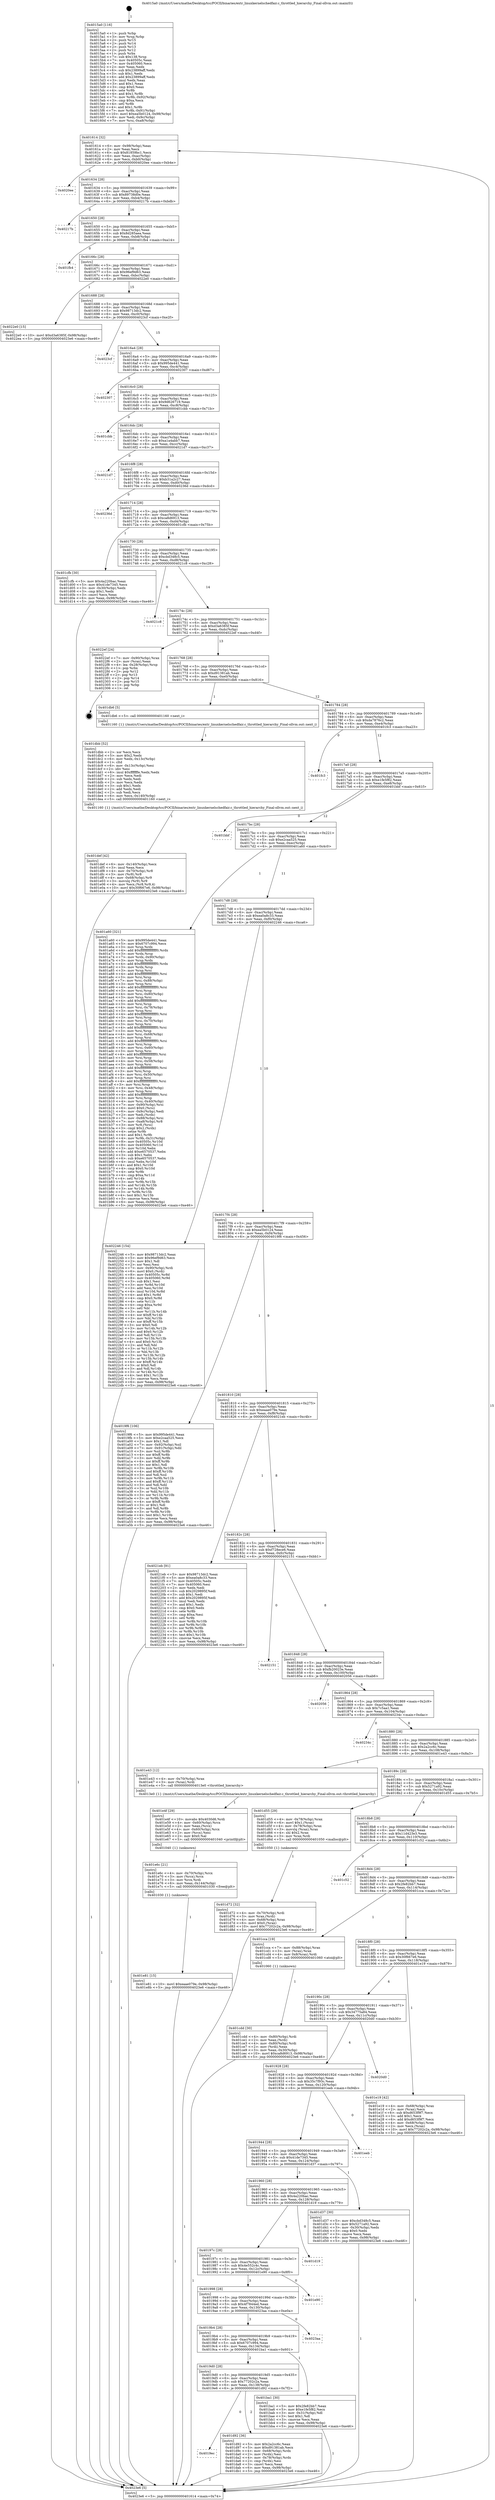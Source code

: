 digraph "0x4015a0" {
  label = "0x4015a0 (/mnt/c/Users/mathe/Desktop/tcc/POCII/binaries/extr_linuxkernelschedfair.c_throttled_hierarchy_Final-ollvm.out::main(0))"
  labelloc = "t"
  node[shape=record]

  Entry [label="",width=0.3,height=0.3,shape=circle,fillcolor=black,style=filled]
  "0x401614" [label="{
     0x401614 [32]\l
     | [instrs]\l
     &nbsp;&nbsp;0x401614 \<+6\>: mov -0x98(%rbp),%eax\l
     &nbsp;&nbsp;0x40161a \<+2\>: mov %eax,%ecx\l
     &nbsp;&nbsp;0x40161c \<+6\>: sub $0x81859bc1,%ecx\l
     &nbsp;&nbsp;0x401622 \<+6\>: mov %eax,-0xac(%rbp)\l
     &nbsp;&nbsp;0x401628 \<+6\>: mov %ecx,-0xb0(%rbp)\l
     &nbsp;&nbsp;0x40162e \<+6\>: je 00000000004020ee \<main+0xb4e\>\l
  }"]
  "0x4020ee" [label="{
     0x4020ee\l
  }", style=dashed]
  "0x401634" [label="{
     0x401634 [28]\l
     | [instrs]\l
     &nbsp;&nbsp;0x401634 \<+5\>: jmp 0000000000401639 \<main+0x99\>\l
     &nbsp;&nbsp;0x401639 \<+6\>: mov -0xac(%rbp),%eax\l
     &nbsp;&nbsp;0x40163f \<+5\>: sub $0x89738d0e,%eax\l
     &nbsp;&nbsp;0x401644 \<+6\>: mov %eax,-0xb4(%rbp)\l
     &nbsp;&nbsp;0x40164a \<+6\>: je 000000000040217b \<main+0xbdb\>\l
  }"]
  Exit [label="",width=0.3,height=0.3,shape=circle,fillcolor=black,style=filled,peripheries=2]
  "0x40217b" [label="{
     0x40217b\l
  }", style=dashed]
  "0x401650" [label="{
     0x401650 [28]\l
     | [instrs]\l
     &nbsp;&nbsp;0x401650 \<+5\>: jmp 0000000000401655 \<main+0xb5\>\l
     &nbsp;&nbsp;0x401655 \<+6\>: mov -0xac(%rbp),%eax\l
     &nbsp;&nbsp;0x40165b \<+5\>: sub $0x8d285aea,%eax\l
     &nbsp;&nbsp;0x401660 \<+6\>: mov %eax,-0xb8(%rbp)\l
     &nbsp;&nbsp;0x401666 \<+6\>: je 0000000000401fb4 \<main+0xa14\>\l
  }"]
  "0x401e81" [label="{
     0x401e81 [15]\l
     | [instrs]\l
     &nbsp;&nbsp;0x401e81 \<+10\>: movl $0xeaae079e,-0x98(%rbp)\l
     &nbsp;&nbsp;0x401e8b \<+5\>: jmp 00000000004023e6 \<main+0xe46\>\l
  }"]
  "0x401fb4" [label="{
     0x401fb4\l
  }", style=dashed]
  "0x40166c" [label="{
     0x40166c [28]\l
     | [instrs]\l
     &nbsp;&nbsp;0x40166c \<+5\>: jmp 0000000000401671 \<main+0xd1\>\l
     &nbsp;&nbsp;0x401671 \<+6\>: mov -0xac(%rbp),%eax\l
     &nbsp;&nbsp;0x401677 \<+5\>: sub $0x96ef9d63,%eax\l
     &nbsp;&nbsp;0x40167c \<+6\>: mov %eax,-0xbc(%rbp)\l
     &nbsp;&nbsp;0x401682 \<+6\>: je 00000000004022e0 \<main+0xd40\>\l
  }"]
  "0x401e6c" [label="{
     0x401e6c [21]\l
     | [instrs]\l
     &nbsp;&nbsp;0x401e6c \<+4\>: mov -0x70(%rbp),%rcx\l
     &nbsp;&nbsp;0x401e70 \<+3\>: mov (%rcx),%rcx\l
     &nbsp;&nbsp;0x401e73 \<+3\>: mov %rcx,%rdi\l
     &nbsp;&nbsp;0x401e76 \<+6\>: mov %eax,-0x144(%rbp)\l
     &nbsp;&nbsp;0x401e7c \<+5\>: call 0000000000401030 \<free@plt\>\l
     | [calls]\l
     &nbsp;&nbsp;0x401030 \{1\} (unknown)\l
  }"]
  "0x4022e0" [label="{
     0x4022e0 [15]\l
     | [instrs]\l
     &nbsp;&nbsp;0x4022e0 \<+10\>: movl $0xd3a6385f,-0x98(%rbp)\l
     &nbsp;&nbsp;0x4022ea \<+5\>: jmp 00000000004023e6 \<main+0xe46\>\l
  }"]
  "0x401688" [label="{
     0x401688 [28]\l
     | [instrs]\l
     &nbsp;&nbsp;0x401688 \<+5\>: jmp 000000000040168d \<main+0xed\>\l
     &nbsp;&nbsp;0x40168d \<+6\>: mov -0xac(%rbp),%eax\l
     &nbsp;&nbsp;0x401693 \<+5\>: sub $0x98713dc2,%eax\l
     &nbsp;&nbsp;0x401698 \<+6\>: mov %eax,-0xc0(%rbp)\l
     &nbsp;&nbsp;0x40169e \<+6\>: je 00000000004023cf \<main+0xe2f\>\l
  }"]
  "0x401e4f" [label="{
     0x401e4f [29]\l
     | [instrs]\l
     &nbsp;&nbsp;0x401e4f \<+10\>: movabs $0x4030d6,%rdi\l
     &nbsp;&nbsp;0x401e59 \<+4\>: mov -0x60(%rbp),%rcx\l
     &nbsp;&nbsp;0x401e5d \<+2\>: mov %eax,(%rcx)\l
     &nbsp;&nbsp;0x401e5f \<+4\>: mov -0x60(%rbp),%rcx\l
     &nbsp;&nbsp;0x401e63 \<+2\>: mov (%rcx),%esi\l
     &nbsp;&nbsp;0x401e65 \<+2\>: mov $0x0,%al\l
     &nbsp;&nbsp;0x401e67 \<+5\>: call 0000000000401040 \<printf@plt\>\l
     | [calls]\l
     &nbsp;&nbsp;0x401040 \{1\} (unknown)\l
  }"]
  "0x4023cf" [label="{
     0x4023cf\l
  }", style=dashed]
  "0x4016a4" [label="{
     0x4016a4 [28]\l
     | [instrs]\l
     &nbsp;&nbsp;0x4016a4 \<+5\>: jmp 00000000004016a9 \<main+0x109\>\l
     &nbsp;&nbsp;0x4016a9 \<+6\>: mov -0xac(%rbp),%eax\l
     &nbsp;&nbsp;0x4016af \<+5\>: sub $0x995de441,%eax\l
     &nbsp;&nbsp;0x4016b4 \<+6\>: mov %eax,-0xc4(%rbp)\l
     &nbsp;&nbsp;0x4016ba \<+6\>: je 0000000000402307 \<main+0xd67\>\l
  }"]
  "0x401def" [label="{
     0x401def [42]\l
     | [instrs]\l
     &nbsp;&nbsp;0x401def \<+6\>: mov -0x140(%rbp),%ecx\l
     &nbsp;&nbsp;0x401df5 \<+3\>: imul %eax,%ecx\l
     &nbsp;&nbsp;0x401df8 \<+4\>: mov -0x70(%rbp),%r8\l
     &nbsp;&nbsp;0x401dfc \<+3\>: mov (%r8),%r8\l
     &nbsp;&nbsp;0x401dff \<+4\>: mov -0x68(%rbp),%r9\l
     &nbsp;&nbsp;0x401e03 \<+3\>: movslq (%r9),%r9\l
     &nbsp;&nbsp;0x401e06 \<+4\>: mov %ecx,(%r8,%r9,4)\l
     &nbsp;&nbsp;0x401e0a \<+10\>: movl $0x30f667e6,-0x98(%rbp)\l
     &nbsp;&nbsp;0x401e14 \<+5\>: jmp 00000000004023e6 \<main+0xe46\>\l
  }"]
  "0x402307" [label="{
     0x402307\l
  }", style=dashed]
  "0x4016c0" [label="{
     0x4016c0 [28]\l
     | [instrs]\l
     &nbsp;&nbsp;0x4016c0 \<+5\>: jmp 00000000004016c5 \<main+0x125\>\l
     &nbsp;&nbsp;0x4016c5 \<+6\>: mov -0xac(%rbp),%eax\l
     &nbsp;&nbsp;0x4016cb \<+5\>: sub $0x9d626719,%eax\l
     &nbsp;&nbsp;0x4016d0 \<+6\>: mov %eax,-0xc8(%rbp)\l
     &nbsp;&nbsp;0x4016d6 \<+6\>: je 0000000000401cbb \<main+0x71b\>\l
  }"]
  "0x401dbb" [label="{
     0x401dbb [52]\l
     | [instrs]\l
     &nbsp;&nbsp;0x401dbb \<+2\>: xor %ecx,%ecx\l
     &nbsp;&nbsp;0x401dbd \<+5\>: mov $0x2,%edx\l
     &nbsp;&nbsp;0x401dc2 \<+6\>: mov %edx,-0x13c(%rbp)\l
     &nbsp;&nbsp;0x401dc8 \<+1\>: cltd\l
     &nbsp;&nbsp;0x401dc9 \<+6\>: mov -0x13c(%rbp),%esi\l
     &nbsp;&nbsp;0x401dcf \<+2\>: idiv %esi\l
     &nbsp;&nbsp;0x401dd1 \<+6\>: imul $0xfffffffe,%edx,%edx\l
     &nbsp;&nbsp;0x401dd7 \<+2\>: mov %ecx,%edi\l
     &nbsp;&nbsp;0x401dd9 \<+2\>: sub %edx,%edi\l
     &nbsp;&nbsp;0x401ddb \<+2\>: mov %ecx,%edx\l
     &nbsp;&nbsp;0x401ddd \<+3\>: sub $0x1,%edx\l
     &nbsp;&nbsp;0x401de0 \<+2\>: add %edx,%edi\l
     &nbsp;&nbsp;0x401de2 \<+2\>: sub %edi,%ecx\l
     &nbsp;&nbsp;0x401de4 \<+6\>: mov %ecx,-0x140(%rbp)\l
     &nbsp;&nbsp;0x401dea \<+5\>: call 0000000000401160 \<next_i\>\l
     | [calls]\l
     &nbsp;&nbsp;0x401160 \{1\} (/mnt/c/Users/mathe/Desktop/tcc/POCII/binaries/extr_linuxkernelschedfair.c_throttled_hierarchy_Final-ollvm.out::next_i)\l
  }"]
  "0x401cbb" [label="{
     0x401cbb\l
  }", style=dashed]
  "0x4016dc" [label="{
     0x4016dc [28]\l
     | [instrs]\l
     &nbsp;&nbsp;0x4016dc \<+5\>: jmp 00000000004016e1 \<main+0x141\>\l
     &nbsp;&nbsp;0x4016e1 \<+6\>: mov -0xac(%rbp),%eax\l
     &nbsp;&nbsp;0x4016e7 \<+5\>: sub $0xa1a4abb7,%eax\l
     &nbsp;&nbsp;0x4016ec \<+6\>: mov %eax,-0xcc(%rbp)\l
     &nbsp;&nbsp;0x4016f2 \<+6\>: je 00000000004021d7 \<main+0xc37\>\l
  }"]
  "0x4019ec" [label="{
     0x4019ec\l
  }", style=dashed]
  "0x4021d7" [label="{
     0x4021d7\l
  }", style=dashed]
  "0x4016f8" [label="{
     0x4016f8 [28]\l
     | [instrs]\l
     &nbsp;&nbsp;0x4016f8 \<+5\>: jmp 00000000004016fd \<main+0x15d\>\l
     &nbsp;&nbsp;0x4016fd \<+6\>: mov -0xac(%rbp),%eax\l
     &nbsp;&nbsp;0x401703 \<+5\>: sub $0xb31a2c27,%eax\l
     &nbsp;&nbsp;0x401708 \<+6\>: mov %eax,-0xd0(%rbp)\l
     &nbsp;&nbsp;0x40170e \<+6\>: je 000000000040236d \<main+0xdcd\>\l
  }"]
  "0x401d92" [label="{
     0x401d92 [36]\l
     | [instrs]\l
     &nbsp;&nbsp;0x401d92 \<+5\>: mov $0x2a2cc6c,%eax\l
     &nbsp;&nbsp;0x401d97 \<+5\>: mov $0xd91381ab,%ecx\l
     &nbsp;&nbsp;0x401d9c \<+4\>: mov -0x68(%rbp),%rdx\l
     &nbsp;&nbsp;0x401da0 \<+2\>: mov (%rdx),%esi\l
     &nbsp;&nbsp;0x401da2 \<+4\>: mov -0x78(%rbp),%rdx\l
     &nbsp;&nbsp;0x401da6 \<+2\>: cmp (%rdx),%esi\l
     &nbsp;&nbsp;0x401da8 \<+3\>: cmovl %ecx,%eax\l
     &nbsp;&nbsp;0x401dab \<+6\>: mov %eax,-0x98(%rbp)\l
     &nbsp;&nbsp;0x401db1 \<+5\>: jmp 00000000004023e6 \<main+0xe46\>\l
  }"]
  "0x40236d" [label="{
     0x40236d\l
  }", style=dashed]
  "0x401714" [label="{
     0x401714 [28]\l
     | [instrs]\l
     &nbsp;&nbsp;0x401714 \<+5\>: jmp 0000000000401719 \<main+0x179\>\l
     &nbsp;&nbsp;0x401719 \<+6\>: mov -0xac(%rbp),%eax\l
     &nbsp;&nbsp;0x40171f \<+5\>: sub $0xca8d6913,%eax\l
     &nbsp;&nbsp;0x401724 \<+6\>: mov %eax,-0xd4(%rbp)\l
     &nbsp;&nbsp;0x40172a \<+6\>: je 0000000000401cfb \<main+0x75b\>\l
  }"]
  "0x401d72" [label="{
     0x401d72 [32]\l
     | [instrs]\l
     &nbsp;&nbsp;0x401d72 \<+4\>: mov -0x70(%rbp),%rdi\l
     &nbsp;&nbsp;0x401d76 \<+3\>: mov %rax,(%rdi)\l
     &nbsp;&nbsp;0x401d79 \<+4\>: mov -0x68(%rbp),%rax\l
     &nbsp;&nbsp;0x401d7d \<+6\>: movl $0x0,(%rax)\l
     &nbsp;&nbsp;0x401d83 \<+10\>: movl $0x77202c2a,-0x98(%rbp)\l
     &nbsp;&nbsp;0x401d8d \<+5\>: jmp 00000000004023e6 \<main+0xe46\>\l
  }"]
  "0x401cfb" [label="{
     0x401cfb [30]\l
     | [instrs]\l
     &nbsp;&nbsp;0x401cfb \<+5\>: mov $0x4a220bac,%eax\l
     &nbsp;&nbsp;0x401d00 \<+5\>: mov $0x41de7345,%ecx\l
     &nbsp;&nbsp;0x401d05 \<+3\>: mov -0x30(%rbp),%edx\l
     &nbsp;&nbsp;0x401d08 \<+3\>: cmp $0x1,%edx\l
     &nbsp;&nbsp;0x401d0b \<+3\>: cmovl %ecx,%eax\l
     &nbsp;&nbsp;0x401d0e \<+6\>: mov %eax,-0x98(%rbp)\l
     &nbsp;&nbsp;0x401d14 \<+5\>: jmp 00000000004023e6 \<main+0xe46\>\l
  }"]
  "0x401730" [label="{
     0x401730 [28]\l
     | [instrs]\l
     &nbsp;&nbsp;0x401730 \<+5\>: jmp 0000000000401735 \<main+0x195\>\l
     &nbsp;&nbsp;0x401735 \<+6\>: mov -0xac(%rbp),%eax\l
     &nbsp;&nbsp;0x40173b \<+5\>: sub $0xcbd348c5,%eax\l
     &nbsp;&nbsp;0x401740 \<+6\>: mov %eax,-0xd8(%rbp)\l
     &nbsp;&nbsp;0x401746 \<+6\>: je 00000000004021c8 \<main+0xc28\>\l
  }"]
  "0x401cdd" [label="{
     0x401cdd [30]\l
     | [instrs]\l
     &nbsp;&nbsp;0x401cdd \<+4\>: mov -0x80(%rbp),%rdi\l
     &nbsp;&nbsp;0x401ce1 \<+2\>: mov %eax,(%rdi)\l
     &nbsp;&nbsp;0x401ce3 \<+4\>: mov -0x80(%rbp),%rdi\l
     &nbsp;&nbsp;0x401ce7 \<+2\>: mov (%rdi),%eax\l
     &nbsp;&nbsp;0x401ce9 \<+3\>: mov %eax,-0x30(%rbp)\l
     &nbsp;&nbsp;0x401cec \<+10\>: movl $0xca8d6913,-0x98(%rbp)\l
     &nbsp;&nbsp;0x401cf6 \<+5\>: jmp 00000000004023e6 \<main+0xe46\>\l
  }"]
  "0x4021c8" [label="{
     0x4021c8\l
  }", style=dashed]
  "0x40174c" [label="{
     0x40174c [28]\l
     | [instrs]\l
     &nbsp;&nbsp;0x40174c \<+5\>: jmp 0000000000401751 \<main+0x1b1\>\l
     &nbsp;&nbsp;0x401751 \<+6\>: mov -0xac(%rbp),%eax\l
     &nbsp;&nbsp;0x401757 \<+5\>: sub $0xd3a6385f,%eax\l
     &nbsp;&nbsp;0x40175c \<+6\>: mov %eax,-0xdc(%rbp)\l
     &nbsp;&nbsp;0x401762 \<+6\>: je 00000000004022ef \<main+0xd4f\>\l
  }"]
  "0x4019d0" [label="{
     0x4019d0 [28]\l
     | [instrs]\l
     &nbsp;&nbsp;0x4019d0 \<+5\>: jmp 00000000004019d5 \<main+0x435\>\l
     &nbsp;&nbsp;0x4019d5 \<+6\>: mov -0xac(%rbp),%eax\l
     &nbsp;&nbsp;0x4019db \<+5\>: sub $0x77202c2a,%eax\l
     &nbsp;&nbsp;0x4019e0 \<+6\>: mov %eax,-0x138(%rbp)\l
     &nbsp;&nbsp;0x4019e6 \<+6\>: je 0000000000401d92 \<main+0x7f2\>\l
  }"]
  "0x4022ef" [label="{
     0x4022ef [24]\l
     | [instrs]\l
     &nbsp;&nbsp;0x4022ef \<+7\>: mov -0x90(%rbp),%rax\l
     &nbsp;&nbsp;0x4022f6 \<+2\>: mov (%rax),%eax\l
     &nbsp;&nbsp;0x4022f8 \<+4\>: lea -0x28(%rbp),%rsp\l
     &nbsp;&nbsp;0x4022fc \<+1\>: pop %rbx\l
     &nbsp;&nbsp;0x4022fd \<+2\>: pop %r12\l
     &nbsp;&nbsp;0x4022ff \<+2\>: pop %r13\l
     &nbsp;&nbsp;0x402301 \<+2\>: pop %r14\l
     &nbsp;&nbsp;0x402303 \<+2\>: pop %r15\l
     &nbsp;&nbsp;0x402305 \<+1\>: pop %rbp\l
     &nbsp;&nbsp;0x402306 \<+1\>: ret\l
  }"]
  "0x401768" [label="{
     0x401768 [28]\l
     | [instrs]\l
     &nbsp;&nbsp;0x401768 \<+5\>: jmp 000000000040176d \<main+0x1cd\>\l
     &nbsp;&nbsp;0x40176d \<+6\>: mov -0xac(%rbp),%eax\l
     &nbsp;&nbsp;0x401773 \<+5\>: sub $0xd91381ab,%eax\l
     &nbsp;&nbsp;0x401778 \<+6\>: mov %eax,-0xe0(%rbp)\l
     &nbsp;&nbsp;0x40177e \<+6\>: je 0000000000401db6 \<main+0x816\>\l
  }"]
  "0x401ba1" [label="{
     0x401ba1 [30]\l
     | [instrs]\l
     &nbsp;&nbsp;0x401ba1 \<+5\>: mov $0x2fe82bb7,%eax\l
     &nbsp;&nbsp;0x401ba6 \<+5\>: mov $0xe1fe5f82,%ecx\l
     &nbsp;&nbsp;0x401bab \<+3\>: mov -0x31(%rbp),%dl\l
     &nbsp;&nbsp;0x401bae \<+3\>: test $0x1,%dl\l
     &nbsp;&nbsp;0x401bb1 \<+3\>: cmovne %ecx,%eax\l
     &nbsp;&nbsp;0x401bb4 \<+6\>: mov %eax,-0x98(%rbp)\l
     &nbsp;&nbsp;0x401bba \<+5\>: jmp 00000000004023e6 \<main+0xe46\>\l
  }"]
  "0x401db6" [label="{
     0x401db6 [5]\l
     | [instrs]\l
     &nbsp;&nbsp;0x401db6 \<+5\>: call 0000000000401160 \<next_i\>\l
     | [calls]\l
     &nbsp;&nbsp;0x401160 \{1\} (/mnt/c/Users/mathe/Desktop/tcc/POCII/binaries/extr_linuxkernelschedfair.c_throttled_hierarchy_Final-ollvm.out::next_i)\l
  }"]
  "0x401784" [label="{
     0x401784 [28]\l
     | [instrs]\l
     &nbsp;&nbsp;0x401784 \<+5\>: jmp 0000000000401789 \<main+0x1e9\>\l
     &nbsp;&nbsp;0x401789 \<+6\>: mov -0xac(%rbp),%eax\l
     &nbsp;&nbsp;0x40178f \<+5\>: sub $0xda7876c2,%eax\l
     &nbsp;&nbsp;0x401794 \<+6\>: mov %eax,-0xe4(%rbp)\l
     &nbsp;&nbsp;0x40179a \<+6\>: je 0000000000401fc3 \<main+0xa23\>\l
  }"]
  "0x4019b4" [label="{
     0x4019b4 [28]\l
     | [instrs]\l
     &nbsp;&nbsp;0x4019b4 \<+5\>: jmp 00000000004019b9 \<main+0x419\>\l
     &nbsp;&nbsp;0x4019b9 \<+6\>: mov -0xac(%rbp),%eax\l
     &nbsp;&nbsp;0x4019bf \<+5\>: sub $0x6707c994,%eax\l
     &nbsp;&nbsp;0x4019c4 \<+6\>: mov %eax,-0x134(%rbp)\l
     &nbsp;&nbsp;0x4019ca \<+6\>: je 0000000000401ba1 \<main+0x601\>\l
  }"]
  "0x401fc3" [label="{
     0x401fc3\l
  }", style=dashed]
  "0x4017a0" [label="{
     0x4017a0 [28]\l
     | [instrs]\l
     &nbsp;&nbsp;0x4017a0 \<+5\>: jmp 00000000004017a5 \<main+0x205\>\l
     &nbsp;&nbsp;0x4017a5 \<+6\>: mov -0xac(%rbp),%eax\l
     &nbsp;&nbsp;0x4017ab \<+5\>: sub $0xe1fe5f82,%eax\l
     &nbsp;&nbsp;0x4017b0 \<+6\>: mov %eax,-0xe8(%rbp)\l
     &nbsp;&nbsp;0x4017b6 \<+6\>: je 0000000000401bbf \<main+0x61f\>\l
  }"]
  "0x4023aa" [label="{
     0x4023aa\l
  }", style=dashed]
  "0x401bbf" [label="{
     0x401bbf\l
  }", style=dashed]
  "0x4017bc" [label="{
     0x4017bc [28]\l
     | [instrs]\l
     &nbsp;&nbsp;0x4017bc \<+5\>: jmp 00000000004017c1 \<main+0x221\>\l
     &nbsp;&nbsp;0x4017c1 \<+6\>: mov -0xac(%rbp),%eax\l
     &nbsp;&nbsp;0x4017c7 \<+5\>: sub $0xe2caa525,%eax\l
     &nbsp;&nbsp;0x4017cc \<+6\>: mov %eax,-0xec(%rbp)\l
     &nbsp;&nbsp;0x4017d2 \<+6\>: je 0000000000401a60 \<main+0x4c0\>\l
  }"]
  "0x401998" [label="{
     0x401998 [28]\l
     | [instrs]\l
     &nbsp;&nbsp;0x401998 \<+5\>: jmp 000000000040199d \<main+0x3fd\>\l
     &nbsp;&nbsp;0x40199d \<+6\>: mov -0xac(%rbp),%eax\l
     &nbsp;&nbsp;0x4019a3 \<+5\>: sub $0x4f7844ed,%eax\l
     &nbsp;&nbsp;0x4019a8 \<+6\>: mov %eax,-0x130(%rbp)\l
     &nbsp;&nbsp;0x4019ae \<+6\>: je 00000000004023aa \<main+0xe0a\>\l
  }"]
  "0x401a60" [label="{
     0x401a60 [321]\l
     | [instrs]\l
     &nbsp;&nbsp;0x401a60 \<+5\>: mov $0x995de441,%eax\l
     &nbsp;&nbsp;0x401a65 \<+5\>: mov $0x6707c994,%ecx\l
     &nbsp;&nbsp;0x401a6a \<+3\>: mov %rsp,%rdx\l
     &nbsp;&nbsp;0x401a6d \<+4\>: add $0xfffffffffffffff0,%rdx\l
     &nbsp;&nbsp;0x401a71 \<+3\>: mov %rdx,%rsp\l
     &nbsp;&nbsp;0x401a74 \<+7\>: mov %rdx,-0x90(%rbp)\l
     &nbsp;&nbsp;0x401a7b \<+3\>: mov %rsp,%rdx\l
     &nbsp;&nbsp;0x401a7e \<+4\>: add $0xfffffffffffffff0,%rdx\l
     &nbsp;&nbsp;0x401a82 \<+3\>: mov %rdx,%rsp\l
     &nbsp;&nbsp;0x401a85 \<+3\>: mov %rsp,%rsi\l
     &nbsp;&nbsp;0x401a88 \<+4\>: add $0xfffffffffffffff0,%rsi\l
     &nbsp;&nbsp;0x401a8c \<+3\>: mov %rsi,%rsp\l
     &nbsp;&nbsp;0x401a8f \<+7\>: mov %rsi,-0x88(%rbp)\l
     &nbsp;&nbsp;0x401a96 \<+3\>: mov %rsp,%rsi\l
     &nbsp;&nbsp;0x401a99 \<+4\>: add $0xfffffffffffffff0,%rsi\l
     &nbsp;&nbsp;0x401a9d \<+3\>: mov %rsi,%rsp\l
     &nbsp;&nbsp;0x401aa0 \<+4\>: mov %rsi,-0x80(%rbp)\l
     &nbsp;&nbsp;0x401aa4 \<+3\>: mov %rsp,%rsi\l
     &nbsp;&nbsp;0x401aa7 \<+4\>: add $0xfffffffffffffff0,%rsi\l
     &nbsp;&nbsp;0x401aab \<+3\>: mov %rsi,%rsp\l
     &nbsp;&nbsp;0x401aae \<+4\>: mov %rsi,-0x78(%rbp)\l
     &nbsp;&nbsp;0x401ab2 \<+3\>: mov %rsp,%rsi\l
     &nbsp;&nbsp;0x401ab5 \<+4\>: add $0xfffffffffffffff0,%rsi\l
     &nbsp;&nbsp;0x401ab9 \<+3\>: mov %rsi,%rsp\l
     &nbsp;&nbsp;0x401abc \<+4\>: mov %rsi,-0x70(%rbp)\l
     &nbsp;&nbsp;0x401ac0 \<+3\>: mov %rsp,%rsi\l
     &nbsp;&nbsp;0x401ac3 \<+4\>: add $0xfffffffffffffff0,%rsi\l
     &nbsp;&nbsp;0x401ac7 \<+3\>: mov %rsi,%rsp\l
     &nbsp;&nbsp;0x401aca \<+4\>: mov %rsi,-0x68(%rbp)\l
     &nbsp;&nbsp;0x401ace \<+3\>: mov %rsp,%rsi\l
     &nbsp;&nbsp;0x401ad1 \<+4\>: add $0xfffffffffffffff0,%rsi\l
     &nbsp;&nbsp;0x401ad5 \<+3\>: mov %rsi,%rsp\l
     &nbsp;&nbsp;0x401ad8 \<+4\>: mov %rsi,-0x60(%rbp)\l
     &nbsp;&nbsp;0x401adc \<+3\>: mov %rsp,%rsi\l
     &nbsp;&nbsp;0x401adf \<+4\>: add $0xfffffffffffffff0,%rsi\l
     &nbsp;&nbsp;0x401ae3 \<+3\>: mov %rsi,%rsp\l
     &nbsp;&nbsp;0x401ae6 \<+4\>: mov %rsi,-0x58(%rbp)\l
     &nbsp;&nbsp;0x401aea \<+3\>: mov %rsp,%rsi\l
     &nbsp;&nbsp;0x401aed \<+4\>: add $0xfffffffffffffff0,%rsi\l
     &nbsp;&nbsp;0x401af1 \<+3\>: mov %rsi,%rsp\l
     &nbsp;&nbsp;0x401af4 \<+4\>: mov %rsi,-0x50(%rbp)\l
     &nbsp;&nbsp;0x401af8 \<+3\>: mov %rsp,%rsi\l
     &nbsp;&nbsp;0x401afb \<+4\>: add $0xfffffffffffffff0,%rsi\l
     &nbsp;&nbsp;0x401aff \<+3\>: mov %rsi,%rsp\l
     &nbsp;&nbsp;0x401b02 \<+4\>: mov %rsi,-0x48(%rbp)\l
     &nbsp;&nbsp;0x401b06 \<+3\>: mov %rsp,%rsi\l
     &nbsp;&nbsp;0x401b09 \<+4\>: add $0xfffffffffffffff0,%rsi\l
     &nbsp;&nbsp;0x401b0d \<+3\>: mov %rsi,%rsp\l
     &nbsp;&nbsp;0x401b10 \<+4\>: mov %rsi,-0x40(%rbp)\l
     &nbsp;&nbsp;0x401b14 \<+7\>: mov -0x90(%rbp),%rsi\l
     &nbsp;&nbsp;0x401b1b \<+6\>: movl $0x0,(%rsi)\l
     &nbsp;&nbsp;0x401b21 \<+6\>: mov -0x9c(%rbp),%edi\l
     &nbsp;&nbsp;0x401b27 \<+2\>: mov %edi,(%rdx)\l
     &nbsp;&nbsp;0x401b29 \<+7\>: mov -0x88(%rbp),%rsi\l
     &nbsp;&nbsp;0x401b30 \<+7\>: mov -0xa8(%rbp),%r8\l
     &nbsp;&nbsp;0x401b37 \<+3\>: mov %r8,(%rsi)\l
     &nbsp;&nbsp;0x401b3a \<+3\>: cmpl $0x2,(%rdx)\l
     &nbsp;&nbsp;0x401b3d \<+4\>: setne %r9b\l
     &nbsp;&nbsp;0x401b41 \<+4\>: and $0x1,%r9b\l
     &nbsp;&nbsp;0x401b45 \<+4\>: mov %r9b,-0x31(%rbp)\l
     &nbsp;&nbsp;0x401b49 \<+8\>: mov 0x40505c,%r10d\l
     &nbsp;&nbsp;0x401b51 \<+8\>: mov 0x405060,%r11d\l
     &nbsp;&nbsp;0x401b59 \<+3\>: mov %r10d,%ebx\l
     &nbsp;&nbsp;0x401b5c \<+6\>: add $0xe6570537,%ebx\l
     &nbsp;&nbsp;0x401b62 \<+3\>: sub $0x1,%ebx\l
     &nbsp;&nbsp;0x401b65 \<+6\>: sub $0xe6570537,%ebx\l
     &nbsp;&nbsp;0x401b6b \<+4\>: imul %ebx,%r10d\l
     &nbsp;&nbsp;0x401b6f \<+4\>: and $0x1,%r10d\l
     &nbsp;&nbsp;0x401b73 \<+4\>: cmp $0x0,%r10d\l
     &nbsp;&nbsp;0x401b77 \<+4\>: sete %r9b\l
     &nbsp;&nbsp;0x401b7b \<+4\>: cmp $0xa,%r11d\l
     &nbsp;&nbsp;0x401b7f \<+4\>: setl %r14b\l
     &nbsp;&nbsp;0x401b83 \<+3\>: mov %r9b,%r15b\l
     &nbsp;&nbsp;0x401b86 \<+3\>: and %r14b,%r15b\l
     &nbsp;&nbsp;0x401b89 \<+3\>: xor %r14b,%r9b\l
     &nbsp;&nbsp;0x401b8c \<+3\>: or %r9b,%r15b\l
     &nbsp;&nbsp;0x401b8f \<+4\>: test $0x1,%r15b\l
     &nbsp;&nbsp;0x401b93 \<+3\>: cmovne %ecx,%eax\l
     &nbsp;&nbsp;0x401b96 \<+6\>: mov %eax,-0x98(%rbp)\l
     &nbsp;&nbsp;0x401b9c \<+5\>: jmp 00000000004023e6 \<main+0xe46\>\l
  }"]
  "0x4017d8" [label="{
     0x4017d8 [28]\l
     | [instrs]\l
     &nbsp;&nbsp;0x4017d8 \<+5\>: jmp 00000000004017dd \<main+0x23d\>\l
     &nbsp;&nbsp;0x4017dd \<+6\>: mov -0xac(%rbp),%eax\l
     &nbsp;&nbsp;0x4017e3 \<+5\>: sub $0xea0a8c33,%eax\l
     &nbsp;&nbsp;0x4017e8 \<+6\>: mov %eax,-0xf0(%rbp)\l
     &nbsp;&nbsp;0x4017ee \<+6\>: je 0000000000402246 \<main+0xca6\>\l
  }"]
  "0x401e90" [label="{
     0x401e90\l
  }", style=dashed]
  "0x402246" [label="{
     0x402246 [154]\l
     | [instrs]\l
     &nbsp;&nbsp;0x402246 \<+5\>: mov $0x98713dc2,%eax\l
     &nbsp;&nbsp;0x40224b \<+5\>: mov $0x96ef9d63,%ecx\l
     &nbsp;&nbsp;0x402250 \<+2\>: mov $0x1,%dl\l
     &nbsp;&nbsp;0x402252 \<+2\>: xor %esi,%esi\l
     &nbsp;&nbsp;0x402254 \<+7\>: mov -0x90(%rbp),%rdi\l
     &nbsp;&nbsp;0x40225b \<+6\>: movl $0x0,(%rdi)\l
     &nbsp;&nbsp;0x402261 \<+8\>: mov 0x40505c,%r8d\l
     &nbsp;&nbsp;0x402269 \<+8\>: mov 0x405060,%r9d\l
     &nbsp;&nbsp;0x402271 \<+3\>: sub $0x1,%esi\l
     &nbsp;&nbsp;0x402274 \<+3\>: mov %r8d,%r10d\l
     &nbsp;&nbsp;0x402277 \<+3\>: add %esi,%r10d\l
     &nbsp;&nbsp;0x40227a \<+4\>: imul %r10d,%r8d\l
     &nbsp;&nbsp;0x40227e \<+4\>: and $0x1,%r8d\l
     &nbsp;&nbsp;0x402282 \<+4\>: cmp $0x0,%r8d\l
     &nbsp;&nbsp;0x402286 \<+4\>: sete %r11b\l
     &nbsp;&nbsp;0x40228a \<+4\>: cmp $0xa,%r9d\l
     &nbsp;&nbsp;0x40228e \<+3\>: setl %bl\l
     &nbsp;&nbsp;0x402291 \<+3\>: mov %r11b,%r14b\l
     &nbsp;&nbsp;0x402294 \<+4\>: xor $0xff,%r14b\l
     &nbsp;&nbsp;0x402298 \<+3\>: mov %bl,%r15b\l
     &nbsp;&nbsp;0x40229b \<+4\>: xor $0xff,%r15b\l
     &nbsp;&nbsp;0x40229f \<+3\>: xor $0x0,%dl\l
     &nbsp;&nbsp;0x4022a2 \<+3\>: mov %r14b,%r12b\l
     &nbsp;&nbsp;0x4022a5 \<+4\>: and $0x0,%r12b\l
     &nbsp;&nbsp;0x4022a9 \<+3\>: and %dl,%r11b\l
     &nbsp;&nbsp;0x4022ac \<+3\>: mov %r15b,%r13b\l
     &nbsp;&nbsp;0x4022af \<+4\>: and $0x0,%r13b\l
     &nbsp;&nbsp;0x4022b3 \<+2\>: and %dl,%bl\l
     &nbsp;&nbsp;0x4022b5 \<+3\>: or %r11b,%r12b\l
     &nbsp;&nbsp;0x4022b8 \<+3\>: or %bl,%r13b\l
     &nbsp;&nbsp;0x4022bb \<+3\>: xor %r13b,%r12b\l
     &nbsp;&nbsp;0x4022be \<+3\>: or %r15b,%r14b\l
     &nbsp;&nbsp;0x4022c1 \<+4\>: xor $0xff,%r14b\l
     &nbsp;&nbsp;0x4022c5 \<+3\>: or $0x0,%dl\l
     &nbsp;&nbsp;0x4022c8 \<+3\>: and %dl,%r14b\l
     &nbsp;&nbsp;0x4022cb \<+3\>: or %r14b,%r12b\l
     &nbsp;&nbsp;0x4022ce \<+4\>: test $0x1,%r12b\l
     &nbsp;&nbsp;0x4022d2 \<+3\>: cmovne %ecx,%eax\l
     &nbsp;&nbsp;0x4022d5 \<+6\>: mov %eax,-0x98(%rbp)\l
     &nbsp;&nbsp;0x4022db \<+5\>: jmp 00000000004023e6 \<main+0xe46\>\l
  }"]
  "0x4017f4" [label="{
     0x4017f4 [28]\l
     | [instrs]\l
     &nbsp;&nbsp;0x4017f4 \<+5\>: jmp 00000000004017f9 \<main+0x259\>\l
     &nbsp;&nbsp;0x4017f9 \<+6\>: mov -0xac(%rbp),%eax\l
     &nbsp;&nbsp;0x4017ff \<+5\>: sub $0xea5b0124,%eax\l
     &nbsp;&nbsp;0x401804 \<+6\>: mov %eax,-0xf4(%rbp)\l
     &nbsp;&nbsp;0x40180a \<+6\>: je 00000000004019f6 \<main+0x456\>\l
  }"]
  "0x40197c" [label="{
     0x40197c [28]\l
     | [instrs]\l
     &nbsp;&nbsp;0x40197c \<+5\>: jmp 0000000000401981 \<main+0x3e1\>\l
     &nbsp;&nbsp;0x401981 \<+6\>: mov -0xac(%rbp),%eax\l
     &nbsp;&nbsp;0x401987 \<+5\>: sub $0x4e552c4c,%eax\l
     &nbsp;&nbsp;0x40198c \<+6\>: mov %eax,-0x12c(%rbp)\l
     &nbsp;&nbsp;0x401992 \<+6\>: je 0000000000401e90 \<main+0x8f0\>\l
  }"]
  "0x4019f6" [label="{
     0x4019f6 [106]\l
     | [instrs]\l
     &nbsp;&nbsp;0x4019f6 \<+5\>: mov $0x995de441,%eax\l
     &nbsp;&nbsp;0x4019fb \<+5\>: mov $0xe2caa525,%ecx\l
     &nbsp;&nbsp;0x401a00 \<+2\>: mov $0x1,%dl\l
     &nbsp;&nbsp;0x401a02 \<+7\>: mov -0x92(%rbp),%sil\l
     &nbsp;&nbsp;0x401a09 \<+7\>: mov -0x91(%rbp),%dil\l
     &nbsp;&nbsp;0x401a10 \<+3\>: mov %sil,%r8b\l
     &nbsp;&nbsp;0x401a13 \<+4\>: xor $0xff,%r8b\l
     &nbsp;&nbsp;0x401a17 \<+3\>: mov %dil,%r9b\l
     &nbsp;&nbsp;0x401a1a \<+4\>: xor $0xff,%r9b\l
     &nbsp;&nbsp;0x401a1e \<+3\>: xor $0x1,%dl\l
     &nbsp;&nbsp;0x401a21 \<+3\>: mov %r8b,%r10b\l
     &nbsp;&nbsp;0x401a24 \<+4\>: and $0xff,%r10b\l
     &nbsp;&nbsp;0x401a28 \<+3\>: and %dl,%sil\l
     &nbsp;&nbsp;0x401a2b \<+3\>: mov %r9b,%r11b\l
     &nbsp;&nbsp;0x401a2e \<+4\>: and $0xff,%r11b\l
     &nbsp;&nbsp;0x401a32 \<+3\>: and %dl,%dil\l
     &nbsp;&nbsp;0x401a35 \<+3\>: or %sil,%r10b\l
     &nbsp;&nbsp;0x401a38 \<+3\>: or %dil,%r11b\l
     &nbsp;&nbsp;0x401a3b \<+3\>: xor %r11b,%r10b\l
     &nbsp;&nbsp;0x401a3e \<+3\>: or %r9b,%r8b\l
     &nbsp;&nbsp;0x401a41 \<+4\>: xor $0xff,%r8b\l
     &nbsp;&nbsp;0x401a45 \<+3\>: or $0x1,%dl\l
     &nbsp;&nbsp;0x401a48 \<+3\>: and %dl,%r8b\l
     &nbsp;&nbsp;0x401a4b \<+3\>: or %r8b,%r10b\l
     &nbsp;&nbsp;0x401a4e \<+4\>: test $0x1,%r10b\l
     &nbsp;&nbsp;0x401a52 \<+3\>: cmovne %ecx,%eax\l
     &nbsp;&nbsp;0x401a55 \<+6\>: mov %eax,-0x98(%rbp)\l
     &nbsp;&nbsp;0x401a5b \<+5\>: jmp 00000000004023e6 \<main+0xe46\>\l
  }"]
  "0x401810" [label="{
     0x401810 [28]\l
     | [instrs]\l
     &nbsp;&nbsp;0x401810 \<+5\>: jmp 0000000000401815 \<main+0x275\>\l
     &nbsp;&nbsp;0x401815 \<+6\>: mov -0xac(%rbp),%eax\l
     &nbsp;&nbsp;0x40181b \<+5\>: sub $0xeaae079e,%eax\l
     &nbsp;&nbsp;0x401820 \<+6\>: mov %eax,-0xf8(%rbp)\l
     &nbsp;&nbsp;0x401826 \<+6\>: je 00000000004021eb \<main+0xc4b\>\l
  }"]
  "0x4023e6" [label="{
     0x4023e6 [5]\l
     | [instrs]\l
     &nbsp;&nbsp;0x4023e6 \<+5\>: jmp 0000000000401614 \<main+0x74\>\l
  }"]
  "0x4015a0" [label="{
     0x4015a0 [116]\l
     | [instrs]\l
     &nbsp;&nbsp;0x4015a0 \<+1\>: push %rbp\l
     &nbsp;&nbsp;0x4015a1 \<+3\>: mov %rsp,%rbp\l
     &nbsp;&nbsp;0x4015a4 \<+2\>: push %r15\l
     &nbsp;&nbsp;0x4015a6 \<+2\>: push %r14\l
     &nbsp;&nbsp;0x4015a8 \<+2\>: push %r13\l
     &nbsp;&nbsp;0x4015aa \<+2\>: push %r12\l
     &nbsp;&nbsp;0x4015ac \<+1\>: push %rbx\l
     &nbsp;&nbsp;0x4015ad \<+7\>: sub $0x138,%rsp\l
     &nbsp;&nbsp;0x4015b4 \<+7\>: mov 0x40505c,%eax\l
     &nbsp;&nbsp;0x4015bb \<+7\>: mov 0x405060,%ecx\l
     &nbsp;&nbsp;0x4015c2 \<+2\>: mov %eax,%edx\l
     &nbsp;&nbsp;0x4015c4 \<+6\>: sub $0x23899aff,%edx\l
     &nbsp;&nbsp;0x4015ca \<+3\>: sub $0x1,%edx\l
     &nbsp;&nbsp;0x4015cd \<+6\>: add $0x23899aff,%edx\l
     &nbsp;&nbsp;0x4015d3 \<+3\>: imul %edx,%eax\l
     &nbsp;&nbsp;0x4015d6 \<+3\>: and $0x1,%eax\l
     &nbsp;&nbsp;0x4015d9 \<+3\>: cmp $0x0,%eax\l
     &nbsp;&nbsp;0x4015dc \<+4\>: sete %r8b\l
     &nbsp;&nbsp;0x4015e0 \<+4\>: and $0x1,%r8b\l
     &nbsp;&nbsp;0x4015e4 \<+7\>: mov %r8b,-0x92(%rbp)\l
     &nbsp;&nbsp;0x4015eb \<+3\>: cmp $0xa,%ecx\l
     &nbsp;&nbsp;0x4015ee \<+4\>: setl %r8b\l
     &nbsp;&nbsp;0x4015f2 \<+4\>: and $0x1,%r8b\l
     &nbsp;&nbsp;0x4015f6 \<+7\>: mov %r8b,-0x91(%rbp)\l
     &nbsp;&nbsp;0x4015fd \<+10\>: movl $0xea5b0124,-0x98(%rbp)\l
     &nbsp;&nbsp;0x401607 \<+6\>: mov %edi,-0x9c(%rbp)\l
     &nbsp;&nbsp;0x40160d \<+7\>: mov %rsi,-0xa8(%rbp)\l
  }"]
  "0x401d19" [label="{
     0x401d19\l
  }", style=dashed]
  "0x401960" [label="{
     0x401960 [28]\l
     | [instrs]\l
     &nbsp;&nbsp;0x401960 \<+5\>: jmp 0000000000401965 \<main+0x3c5\>\l
     &nbsp;&nbsp;0x401965 \<+6\>: mov -0xac(%rbp),%eax\l
     &nbsp;&nbsp;0x40196b \<+5\>: sub $0x4a220bac,%eax\l
     &nbsp;&nbsp;0x401970 \<+6\>: mov %eax,-0x128(%rbp)\l
     &nbsp;&nbsp;0x401976 \<+6\>: je 0000000000401d19 \<main+0x779\>\l
  }"]
  "0x4021eb" [label="{
     0x4021eb [91]\l
     | [instrs]\l
     &nbsp;&nbsp;0x4021eb \<+5\>: mov $0x98713dc2,%eax\l
     &nbsp;&nbsp;0x4021f0 \<+5\>: mov $0xea0a8c33,%ecx\l
     &nbsp;&nbsp;0x4021f5 \<+7\>: mov 0x40505c,%edx\l
     &nbsp;&nbsp;0x4021fc \<+7\>: mov 0x405060,%esi\l
     &nbsp;&nbsp;0x402203 \<+2\>: mov %edx,%edi\l
     &nbsp;&nbsp;0x402205 \<+6\>: sub $0x2029895f,%edi\l
     &nbsp;&nbsp;0x40220b \<+3\>: sub $0x1,%edi\l
     &nbsp;&nbsp;0x40220e \<+6\>: add $0x2029895f,%edi\l
     &nbsp;&nbsp;0x402214 \<+3\>: imul %edi,%edx\l
     &nbsp;&nbsp;0x402217 \<+3\>: and $0x1,%edx\l
     &nbsp;&nbsp;0x40221a \<+3\>: cmp $0x0,%edx\l
     &nbsp;&nbsp;0x40221d \<+4\>: sete %r8b\l
     &nbsp;&nbsp;0x402221 \<+3\>: cmp $0xa,%esi\l
     &nbsp;&nbsp;0x402224 \<+4\>: setl %r9b\l
     &nbsp;&nbsp;0x402228 \<+3\>: mov %r8b,%r10b\l
     &nbsp;&nbsp;0x40222b \<+3\>: and %r9b,%r10b\l
     &nbsp;&nbsp;0x40222e \<+3\>: xor %r9b,%r8b\l
     &nbsp;&nbsp;0x402231 \<+3\>: or %r8b,%r10b\l
     &nbsp;&nbsp;0x402234 \<+4\>: test $0x1,%r10b\l
     &nbsp;&nbsp;0x402238 \<+3\>: cmovne %ecx,%eax\l
     &nbsp;&nbsp;0x40223b \<+6\>: mov %eax,-0x98(%rbp)\l
     &nbsp;&nbsp;0x402241 \<+5\>: jmp 00000000004023e6 \<main+0xe46\>\l
  }"]
  "0x40182c" [label="{
     0x40182c [28]\l
     | [instrs]\l
     &nbsp;&nbsp;0x40182c \<+5\>: jmp 0000000000401831 \<main+0x291\>\l
     &nbsp;&nbsp;0x401831 \<+6\>: mov -0xac(%rbp),%eax\l
     &nbsp;&nbsp;0x401837 \<+5\>: sub $0xf728ece6,%eax\l
     &nbsp;&nbsp;0x40183c \<+6\>: mov %eax,-0xfc(%rbp)\l
     &nbsp;&nbsp;0x401842 \<+6\>: je 0000000000402151 \<main+0xbb1\>\l
  }"]
  "0x401d37" [label="{
     0x401d37 [30]\l
     | [instrs]\l
     &nbsp;&nbsp;0x401d37 \<+5\>: mov $0xcbd348c5,%eax\l
     &nbsp;&nbsp;0x401d3c \<+5\>: mov $0x5271a92,%ecx\l
     &nbsp;&nbsp;0x401d41 \<+3\>: mov -0x30(%rbp),%edx\l
     &nbsp;&nbsp;0x401d44 \<+3\>: cmp $0x0,%edx\l
     &nbsp;&nbsp;0x401d47 \<+3\>: cmove %ecx,%eax\l
     &nbsp;&nbsp;0x401d4a \<+6\>: mov %eax,-0x98(%rbp)\l
     &nbsp;&nbsp;0x401d50 \<+5\>: jmp 00000000004023e6 \<main+0xe46\>\l
  }"]
  "0x402151" [label="{
     0x402151\l
  }", style=dashed]
  "0x401848" [label="{
     0x401848 [28]\l
     | [instrs]\l
     &nbsp;&nbsp;0x401848 \<+5\>: jmp 000000000040184d \<main+0x2ad\>\l
     &nbsp;&nbsp;0x40184d \<+6\>: mov -0xac(%rbp),%eax\l
     &nbsp;&nbsp;0x401853 \<+5\>: sub $0xfb20023e,%eax\l
     &nbsp;&nbsp;0x401858 \<+6\>: mov %eax,-0x100(%rbp)\l
     &nbsp;&nbsp;0x40185e \<+6\>: je 0000000000402056 \<main+0xab6\>\l
  }"]
  "0x401944" [label="{
     0x401944 [28]\l
     | [instrs]\l
     &nbsp;&nbsp;0x401944 \<+5\>: jmp 0000000000401949 \<main+0x3a9\>\l
     &nbsp;&nbsp;0x401949 \<+6\>: mov -0xac(%rbp),%eax\l
     &nbsp;&nbsp;0x40194f \<+5\>: sub $0x41de7345,%eax\l
     &nbsp;&nbsp;0x401954 \<+6\>: mov %eax,-0x124(%rbp)\l
     &nbsp;&nbsp;0x40195a \<+6\>: je 0000000000401d37 \<main+0x797\>\l
  }"]
  "0x402056" [label="{
     0x402056\l
  }", style=dashed]
  "0x401864" [label="{
     0x401864 [28]\l
     | [instrs]\l
     &nbsp;&nbsp;0x401864 \<+5\>: jmp 0000000000401869 \<main+0x2c9\>\l
     &nbsp;&nbsp;0x401869 \<+6\>: mov -0xac(%rbp),%eax\l
     &nbsp;&nbsp;0x40186f \<+5\>: sub $0x7c5aa1,%eax\l
     &nbsp;&nbsp;0x401874 \<+6\>: mov %eax,-0x104(%rbp)\l
     &nbsp;&nbsp;0x40187a \<+6\>: je 000000000040234c \<main+0xdac\>\l
  }"]
  "0x401eeb" [label="{
     0x401eeb\l
  }", style=dashed]
  "0x40234c" [label="{
     0x40234c\l
  }", style=dashed]
  "0x401880" [label="{
     0x401880 [28]\l
     | [instrs]\l
     &nbsp;&nbsp;0x401880 \<+5\>: jmp 0000000000401885 \<main+0x2e5\>\l
     &nbsp;&nbsp;0x401885 \<+6\>: mov -0xac(%rbp),%eax\l
     &nbsp;&nbsp;0x40188b \<+5\>: sub $0x2a2cc6c,%eax\l
     &nbsp;&nbsp;0x401890 \<+6\>: mov %eax,-0x108(%rbp)\l
     &nbsp;&nbsp;0x401896 \<+6\>: je 0000000000401e43 \<main+0x8a3\>\l
  }"]
  "0x401928" [label="{
     0x401928 [28]\l
     | [instrs]\l
     &nbsp;&nbsp;0x401928 \<+5\>: jmp 000000000040192d \<main+0x38d\>\l
     &nbsp;&nbsp;0x40192d \<+6\>: mov -0xac(%rbp),%eax\l
     &nbsp;&nbsp;0x401933 \<+5\>: sub $0x35c7f93c,%eax\l
     &nbsp;&nbsp;0x401938 \<+6\>: mov %eax,-0x120(%rbp)\l
     &nbsp;&nbsp;0x40193e \<+6\>: je 0000000000401eeb \<main+0x94b\>\l
  }"]
  "0x401e43" [label="{
     0x401e43 [12]\l
     | [instrs]\l
     &nbsp;&nbsp;0x401e43 \<+4\>: mov -0x70(%rbp),%rax\l
     &nbsp;&nbsp;0x401e47 \<+3\>: mov (%rax),%rdi\l
     &nbsp;&nbsp;0x401e4a \<+5\>: call 00000000004013e0 \<throttled_hierarchy\>\l
     | [calls]\l
     &nbsp;&nbsp;0x4013e0 \{1\} (/mnt/c/Users/mathe/Desktop/tcc/POCII/binaries/extr_linuxkernelschedfair.c_throttled_hierarchy_Final-ollvm.out::throttled_hierarchy)\l
  }"]
  "0x40189c" [label="{
     0x40189c [28]\l
     | [instrs]\l
     &nbsp;&nbsp;0x40189c \<+5\>: jmp 00000000004018a1 \<main+0x301\>\l
     &nbsp;&nbsp;0x4018a1 \<+6\>: mov -0xac(%rbp),%eax\l
     &nbsp;&nbsp;0x4018a7 \<+5\>: sub $0x5271a92,%eax\l
     &nbsp;&nbsp;0x4018ac \<+6\>: mov %eax,-0x10c(%rbp)\l
     &nbsp;&nbsp;0x4018b2 \<+6\>: je 0000000000401d55 \<main+0x7b5\>\l
  }"]
  "0x4020d0" [label="{
     0x4020d0\l
  }", style=dashed]
  "0x401d55" [label="{
     0x401d55 [29]\l
     | [instrs]\l
     &nbsp;&nbsp;0x401d55 \<+4\>: mov -0x78(%rbp),%rax\l
     &nbsp;&nbsp;0x401d59 \<+6\>: movl $0x1,(%rax)\l
     &nbsp;&nbsp;0x401d5f \<+4\>: mov -0x78(%rbp),%rax\l
     &nbsp;&nbsp;0x401d63 \<+3\>: movslq (%rax),%rax\l
     &nbsp;&nbsp;0x401d66 \<+4\>: shl $0x2,%rax\l
     &nbsp;&nbsp;0x401d6a \<+3\>: mov %rax,%rdi\l
     &nbsp;&nbsp;0x401d6d \<+5\>: call 0000000000401050 \<malloc@plt\>\l
     | [calls]\l
     &nbsp;&nbsp;0x401050 \{1\} (unknown)\l
  }"]
  "0x4018b8" [label="{
     0x4018b8 [28]\l
     | [instrs]\l
     &nbsp;&nbsp;0x4018b8 \<+5\>: jmp 00000000004018bd \<main+0x31d\>\l
     &nbsp;&nbsp;0x4018bd \<+6\>: mov -0xac(%rbp),%eax\l
     &nbsp;&nbsp;0x4018c3 \<+5\>: sub $0x11d423e3,%eax\l
     &nbsp;&nbsp;0x4018c8 \<+6\>: mov %eax,-0x110(%rbp)\l
     &nbsp;&nbsp;0x4018ce \<+6\>: je 0000000000401c52 \<main+0x6b2\>\l
  }"]
  "0x40190c" [label="{
     0x40190c [28]\l
     | [instrs]\l
     &nbsp;&nbsp;0x40190c \<+5\>: jmp 0000000000401911 \<main+0x371\>\l
     &nbsp;&nbsp;0x401911 \<+6\>: mov -0xac(%rbp),%eax\l
     &nbsp;&nbsp;0x401917 \<+5\>: sub $0x34775a84,%eax\l
     &nbsp;&nbsp;0x40191c \<+6\>: mov %eax,-0x11c(%rbp)\l
     &nbsp;&nbsp;0x401922 \<+6\>: je 00000000004020d0 \<main+0xb30\>\l
  }"]
  "0x401c52" [label="{
     0x401c52\l
  }", style=dashed]
  "0x4018d4" [label="{
     0x4018d4 [28]\l
     | [instrs]\l
     &nbsp;&nbsp;0x4018d4 \<+5\>: jmp 00000000004018d9 \<main+0x339\>\l
     &nbsp;&nbsp;0x4018d9 \<+6\>: mov -0xac(%rbp),%eax\l
     &nbsp;&nbsp;0x4018df \<+5\>: sub $0x2fe82bb7,%eax\l
     &nbsp;&nbsp;0x4018e4 \<+6\>: mov %eax,-0x114(%rbp)\l
     &nbsp;&nbsp;0x4018ea \<+6\>: je 0000000000401cca \<main+0x72a\>\l
  }"]
  "0x401e19" [label="{
     0x401e19 [42]\l
     | [instrs]\l
     &nbsp;&nbsp;0x401e19 \<+4\>: mov -0x68(%rbp),%rax\l
     &nbsp;&nbsp;0x401e1d \<+2\>: mov (%rax),%ecx\l
     &nbsp;&nbsp;0x401e1f \<+6\>: sub $0xd653f9f7,%ecx\l
     &nbsp;&nbsp;0x401e25 \<+3\>: add $0x1,%ecx\l
     &nbsp;&nbsp;0x401e28 \<+6\>: add $0xd653f9f7,%ecx\l
     &nbsp;&nbsp;0x401e2e \<+4\>: mov -0x68(%rbp),%rax\l
     &nbsp;&nbsp;0x401e32 \<+2\>: mov %ecx,(%rax)\l
     &nbsp;&nbsp;0x401e34 \<+10\>: movl $0x77202c2a,-0x98(%rbp)\l
     &nbsp;&nbsp;0x401e3e \<+5\>: jmp 00000000004023e6 \<main+0xe46\>\l
  }"]
  "0x401cca" [label="{
     0x401cca [19]\l
     | [instrs]\l
     &nbsp;&nbsp;0x401cca \<+7\>: mov -0x88(%rbp),%rax\l
     &nbsp;&nbsp;0x401cd1 \<+3\>: mov (%rax),%rax\l
     &nbsp;&nbsp;0x401cd4 \<+4\>: mov 0x8(%rax),%rdi\l
     &nbsp;&nbsp;0x401cd8 \<+5\>: call 0000000000401060 \<atoi@plt\>\l
     | [calls]\l
     &nbsp;&nbsp;0x401060 \{1\} (unknown)\l
  }"]
  "0x4018f0" [label="{
     0x4018f0 [28]\l
     | [instrs]\l
     &nbsp;&nbsp;0x4018f0 \<+5\>: jmp 00000000004018f5 \<main+0x355\>\l
     &nbsp;&nbsp;0x4018f5 \<+6\>: mov -0xac(%rbp),%eax\l
     &nbsp;&nbsp;0x4018fb \<+5\>: sub $0x30f667e6,%eax\l
     &nbsp;&nbsp;0x401900 \<+6\>: mov %eax,-0x118(%rbp)\l
     &nbsp;&nbsp;0x401906 \<+6\>: je 0000000000401e19 \<main+0x879\>\l
  }"]
  Entry -> "0x4015a0" [label=" 1"]
  "0x401614" -> "0x4020ee" [label=" 0"]
  "0x401614" -> "0x401634" [label=" 16"]
  "0x4022ef" -> Exit [label=" 1"]
  "0x401634" -> "0x40217b" [label=" 0"]
  "0x401634" -> "0x401650" [label=" 16"]
  "0x4022e0" -> "0x4023e6" [label=" 1"]
  "0x401650" -> "0x401fb4" [label=" 0"]
  "0x401650" -> "0x40166c" [label=" 16"]
  "0x402246" -> "0x4023e6" [label=" 1"]
  "0x40166c" -> "0x4022e0" [label=" 1"]
  "0x40166c" -> "0x401688" [label=" 15"]
  "0x4021eb" -> "0x4023e6" [label=" 1"]
  "0x401688" -> "0x4023cf" [label=" 0"]
  "0x401688" -> "0x4016a4" [label=" 15"]
  "0x401e81" -> "0x4023e6" [label=" 1"]
  "0x4016a4" -> "0x402307" [label=" 0"]
  "0x4016a4" -> "0x4016c0" [label=" 15"]
  "0x401e6c" -> "0x401e81" [label=" 1"]
  "0x4016c0" -> "0x401cbb" [label=" 0"]
  "0x4016c0" -> "0x4016dc" [label=" 15"]
  "0x401e4f" -> "0x401e6c" [label=" 1"]
  "0x4016dc" -> "0x4021d7" [label=" 0"]
  "0x4016dc" -> "0x4016f8" [label=" 15"]
  "0x401e43" -> "0x401e4f" [label=" 1"]
  "0x4016f8" -> "0x40236d" [label=" 0"]
  "0x4016f8" -> "0x401714" [label=" 15"]
  "0x401e19" -> "0x4023e6" [label=" 1"]
  "0x401714" -> "0x401cfb" [label=" 1"]
  "0x401714" -> "0x401730" [label=" 14"]
  "0x401dbb" -> "0x401def" [label=" 1"]
  "0x401730" -> "0x4021c8" [label=" 0"]
  "0x401730" -> "0x40174c" [label=" 14"]
  "0x401db6" -> "0x401dbb" [label=" 1"]
  "0x40174c" -> "0x4022ef" [label=" 1"]
  "0x40174c" -> "0x401768" [label=" 13"]
  "0x401d92" -> "0x4023e6" [label=" 2"]
  "0x401768" -> "0x401db6" [label=" 1"]
  "0x401768" -> "0x401784" [label=" 12"]
  "0x4019d0" -> "0x4019ec" [label=" 0"]
  "0x401784" -> "0x401fc3" [label=" 0"]
  "0x401784" -> "0x4017a0" [label=" 12"]
  "0x401def" -> "0x4023e6" [label=" 1"]
  "0x4017a0" -> "0x401bbf" [label=" 0"]
  "0x4017a0" -> "0x4017bc" [label=" 12"]
  "0x401d72" -> "0x4023e6" [label=" 1"]
  "0x4017bc" -> "0x401a60" [label=" 1"]
  "0x4017bc" -> "0x4017d8" [label=" 11"]
  "0x401d37" -> "0x4023e6" [label=" 1"]
  "0x4017d8" -> "0x402246" [label=" 1"]
  "0x4017d8" -> "0x4017f4" [label=" 10"]
  "0x401cfb" -> "0x4023e6" [label=" 1"]
  "0x4017f4" -> "0x4019f6" [label=" 1"]
  "0x4017f4" -> "0x401810" [label=" 9"]
  "0x4019f6" -> "0x4023e6" [label=" 1"]
  "0x4015a0" -> "0x401614" [label=" 1"]
  "0x4023e6" -> "0x401614" [label=" 15"]
  "0x401cca" -> "0x401cdd" [label=" 1"]
  "0x401a60" -> "0x4023e6" [label=" 1"]
  "0x401ba1" -> "0x4023e6" [label=" 1"]
  "0x401810" -> "0x4021eb" [label=" 1"]
  "0x401810" -> "0x40182c" [label=" 8"]
  "0x4019b4" -> "0x401ba1" [label=" 1"]
  "0x40182c" -> "0x402151" [label=" 0"]
  "0x40182c" -> "0x401848" [label=" 8"]
  "0x4019d0" -> "0x401d92" [label=" 2"]
  "0x401848" -> "0x402056" [label=" 0"]
  "0x401848" -> "0x401864" [label=" 8"]
  "0x401998" -> "0x4023aa" [label=" 0"]
  "0x401864" -> "0x40234c" [label=" 0"]
  "0x401864" -> "0x401880" [label=" 8"]
  "0x401d55" -> "0x401d72" [label=" 1"]
  "0x401880" -> "0x401e43" [label=" 1"]
  "0x401880" -> "0x40189c" [label=" 7"]
  "0x40197c" -> "0x401e90" [label=" 0"]
  "0x40189c" -> "0x401d55" [label=" 1"]
  "0x40189c" -> "0x4018b8" [label=" 6"]
  "0x401cdd" -> "0x4023e6" [label=" 1"]
  "0x4018b8" -> "0x401c52" [label=" 0"]
  "0x4018b8" -> "0x4018d4" [label=" 6"]
  "0x401960" -> "0x401d19" [label=" 0"]
  "0x4018d4" -> "0x401cca" [label=" 1"]
  "0x4018d4" -> "0x4018f0" [label=" 5"]
  "0x4019b4" -> "0x4019d0" [label=" 2"]
  "0x4018f0" -> "0x401e19" [label=" 1"]
  "0x4018f0" -> "0x40190c" [label=" 4"]
  "0x401960" -> "0x40197c" [label=" 3"]
  "0x40190c" -> "0x4020d0" [label=" 0"]
  "0x40190c" -> "0x401928" [label=" 4"]
  "0x40197c" -> "0x401998" [label=" 3"]
  "0x401928" -> "0x401eeb" [label=" 0"]
  "0x401928" -> "0x401944" [label=" 4"]
  "0x401998" -> "0x4019b4" [label=" 3"]
  "0x401944" -> "0x401d37" [label=" 1"]
  "0x401944" -> "0x401960" [label=" 3"]
}
